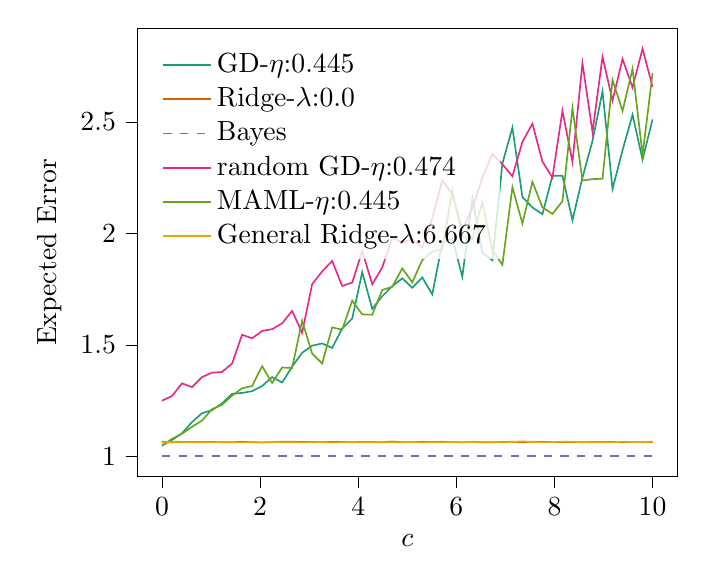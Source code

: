 % This file was created with tikzplotlib v0.10.1.
\begin{tikzpicture}

\definecolor{chocolate217952}{RGB}{217,95,2}
\definecolor{darkcyan27158119}{RGB}{27,158,119}
\definecolor{darkgray176}{RGB}{176,176,176}
\definecolor{deeppink23141138}{RGB}{231,41,138}
\definecolor{lightslategray117112179}{RGB}{117,112,179}
\definecolor{olivedrab10216630}{RGB}{102,166,30}
\definecolor{orange2301712}{RGB}{230,171,2}

\begin{axis}[
legend cell align={left},
legend style={
  fill opacity=0.8,
  draw opacity=1,
  text opacity=1,
  at={(0.03,0.97)},
  anchor=north west,
  draw=none
},
tick align=outside,
tick pos=left,
x grid style={darkgray176},
xlabel={\(\displaystyle c\)},
xmin=-0.5, xmax=10.5,
xtick style={color=black},
y grid style={darkgray176},
ylabel={Expected Error},
ymin=0.909, ymax=2.92,
ytick style={color=black}
]
\addplot [semithick, darkcyan27158119]
table {%
0 1.048
0.204 1.073
0.408 1.103
0.612 1.153
0.816 1.193
1.02 1.207
1.224 1.237
1.429 1.28
1.633 1.284
1.837 1.292
2.041 1.315
2.245 1.355
2.449 1.331
2.653 1.402
2.857 1.464
3.061 1.496
3.265 1.506
3.469 1.486
3.673 1.573
3.878 1.618
4.082 1.826
4.286 1.661
4.49 1.718
4.694 1.763
4.898 1.798
5.102 1.756
5.306 1.802
5.51 1.726
5.714 1.958
5.918 1.978
6.122 1.805
6.327 2.156
6.531 1.913
6.735 1.879
6.939 2.313
7.143 2.474
7.347 2.163
7.551 2.116
7.755 2.086
7.959 2.258
8.163 2.258
8.367 2.059
8.571 2.25
8.776 2.415
8.98 2.637
9.184 2.199
9.388 2.373
9.592 2.532
9.796 2.33
10 2.511
};
\addlegendentry{GD-$\eta$:0.445}
\addplot [semithick, chocolate217952]
table {%
0 1.065
0.204 1.063
0.408 1.064
0.612 1.064
0.816 1.064
1.02 1.064
1.224 1.063
1.429 1.063
1.633 1.065
1.837 1.063
2.041 1.062
2.245 1.063
2.449 1.065
2.653 1.065
2.857 1.064
3.061 1.064
3.265 1.064
3.469 1.064
3.673 1.064
3.878 1.063
4.082 1.064
4.286 1.064
4.49 1.063
4.694 1.066
4.898 1.063
5.102 1.064
5.306 1.064
5.51 1.064
5.714 1.065
5.918 1.064
6.122 1.062
6.327 1.065
6.531 1.063
6.735 1.063
6.939 1.064
7.143 1.065
7.347 1.063
7.551 1.065
7.755 1.064
7.959 1.064
8.163 1.063
8.367 1.064
8.571 1.063
8.776 1.064
8.98 1.064
9.184 1.064
9.388 1.063
9.592 1.064
9.796 1.063
10 1.064
};
\addlegendentry{Ridge-$\lambda$:0.0}
\addplot [semithick, lightslategray117112179, dashed]
table {%
0 1.0
0.204 1.0
0.408 1.0
0.612 1.0
0.816 1.0
1.02 1.0
1.224 1.0
1.429 1.0
1.633 1.0
1.837 1.0
2.041 1.0
2.245 1.0
2.449 1.0
2.653 1.0
2.857 1.0
3.061 1.0
3.265 1.0
3.469 1.0
3.673 1.0
3.878 1.0
4.082 1.0
4.286 1.0
4.49 1.0
4.694 1.0
4.898 1.0
5.102 1.0
5.306 1.0
5.51 1.0
5.714 1.0
5.918 1.0
6.122 1.0
6.327 1.0
6.531 1.0
6.735 1.0
6.939 1.0
7.143 1.0
7.347 1.0
7.551 1.0
7.755 1.0
7.959 1.0
8.163 1.0
8.367 1.0
8.571 1.0
8.776 1.0
8.98 1.0
9.184 1.0
9.388 1.0
9.592 1.0
9.796 1.0
10 1.0
};
\addlegendentry{Bayes}
\addplot [semithick, deeppink23141138]
table {%
0 1.249
0.204 1.27
0.408 1.327
0.612 1.31
0.816 1.355
1.02 1.375
1.224 1.378
1.429 1.416
1.633 1.545
1.837 1.529
2.041 1.562
2.245 1.57
2.449 1.596
2.653 1.652
2.857 1.554
3.061 1.772
3.265 1.829
3.469 1.876
3.673 1.764
3.878 1.779
4.082 1.921
4.286 1.771
4.49 1.847
4.694 1.981
4.898 1.958
5.102 1.974
5.306 1.936
5.51 2.068
5.714 2.238
5.918 2.174
6.122 2.018
6.327 2.112
6.531 2.25
6.735 2.356
6.939 2.31
7.143 2.256
7.347 2.41
7.551 2.492
7.755 2.322
7.959 2.25
8.163 2.55
8.367 2.32
8.571 2.763
8.776 2.454
8.98 2.792
9.184 2.595
9.388 2.782
9.592 2.654
9.796 2.828
10 2.657
};
\addlegendentry{random GD-$\eta$:0.474}
\addplot [semithick, olivedrab10216630]
table {%
0 1.047
0.204 1.078
0.408 1.101
0.612 1.132
0.816 1.16
1.02 1.211
1.224 1.231
1.429 1.272
1.633 1.305
1.837 1.315
2.041 1.404
2.245 1.329
2.449 1.398
2.653 1.396
2.857 1.608
3.061 1.461
3.265 1.416
3.469 1.578
3.673 1.568
3.878 1.698
4.082 1.636
4.286 1.635
4.49 1.746
4.694 1.76
4.898 1.843
5.102 1.78
5.306 1.88
5.51 1.918
5.714 1.928
5.918 2.192
6.122 1.986
6.327 1.972
6.531 2.14
6.735 1.925
6.939 1.859
7.143 2.207
7.347 2.044
7.551 2.231
7.755 2.117
7.959 2.087
8.163 2.144
8.367 2.562
8.571 2.237
8.776 2.243
8.98 2.245
9.184 2.688
9.388 2.549
9.592 2.738
9.796 2.352
10 2.718
};
\addlegendentry{MAML-$\eta$:0.445}
\addplot [semithick, orange2301712]
table {%
0 1.063
0.204 1.063
0.408 1.063
0.612 1.063
0.816 1.063
1.02 1.063
1.224 1.064
1.429 1.063
1.633 1.062
1.837 1.063
2.041 1.062
2.245 1.064
2.449 1.063
2.653 1.063
2.857 1.062
3.061 1.063
3.265 1.064
3.469 1.061
3.673 1.063
3.878 1.064
4.082 1.063
4.286 1.063
4.49 1.063
4.694 1.063
4.898 1.063
5.102 1.064
5.306 1.062
5.51 1.063
5.714 1.063
5.918 1.064
6.122 1.063
6.327 1.064
6.531 1.062
6.735 1.063
6.939 1.063
7.143 1.064
7.347 1.067
7.551 1.064
7.755 1.062
7.959 1.064
8.163 1.065
8.367 1.065
8.571 1.063
8.776 1.063
8.98 1.063
9.184 1.063
9.388 1.065
9.592 1.064
9.796 1.063
10 1.066
};
\addlegendentry{General Ridge-$\lambda$:6.667}
\end{axis}

\end{tikzpicture}
